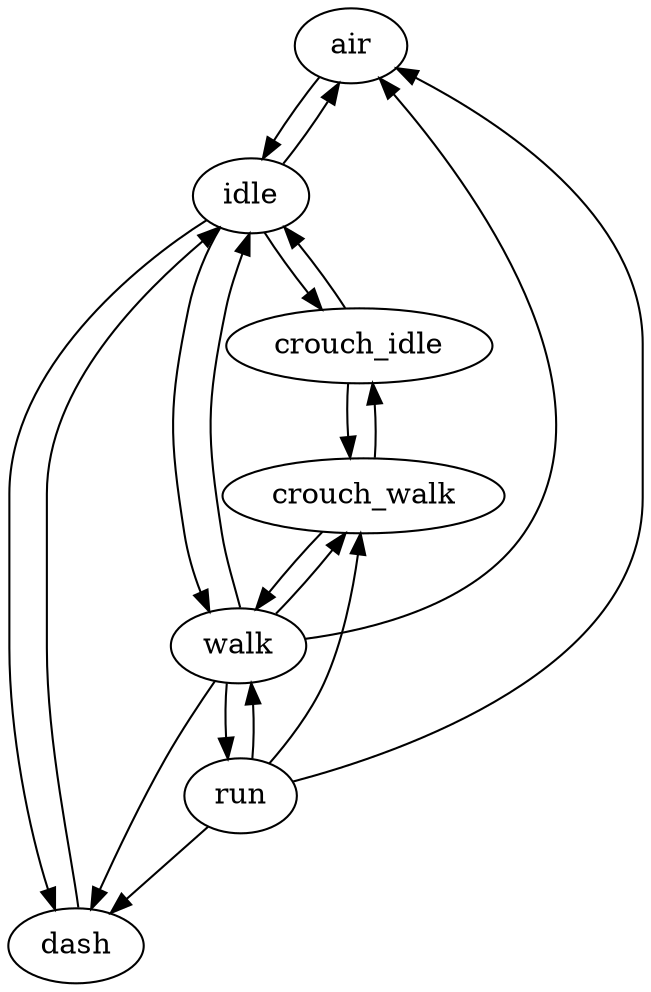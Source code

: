 digraph player_state {
    overlap = scale;
	splines = true;
    
    air;
    dash;
    idle;
    walk;
    run;
    crouch_idle;
    crouch_walk;
    
    air -> idle;
    
    dash -> idle;
    
    idle -> air;
    idle -> dash;
    idle -> walk;
    idle -> crouch_idle;
    
    walk -> air;
    walk -> dash;
    walk -> idle;
    walk -> run;
    walk -> crouch_walk;
    
    run -> air;
    run -> dash;
    run -> walk;
    run -> crouch_walk;
    
    crouch_idle -> idle;
    crouch_idle -> crouch_walk;
    
    crouch_walk -> walk;
    crouch_walk -> crouch_idle;
}
